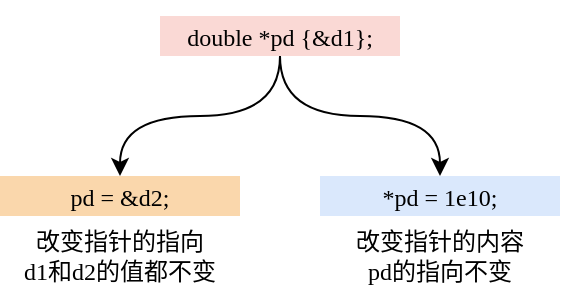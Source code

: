 <mxfile version="22.1.16" type="device">
  <diagram name="Page-1" id="xCV3qbr-aHJIMHQM99jd">
    <mxGraphModel dx="489" dy="336" grid="1" gridSize="10" guides="1" tooltips="1" connect="1" arrows="1" fold="1" page="1" pageScale="1" pageWidth="850" pageHeight="1100" math="0" shadow="0">
      <root>
        <mxCell id="0" />
        <mxCell id="1" parent="0" />
        <mxCell id="pfWEPuTHE0WtEu-Z-9tJ-4" style="edgeStyle=orthogonalEdgeStyle;rounded=0;orthogonalLoop=1;jettySize=auto;html=1;curved=1;" edge="1" parent="1" source="XeMqBI3337VZsXZ9aHH5-29" target="pfWEPuTHE0WtEu-Z-9tJ-1">
          <mxGeometry relative="1" as="geometry" />
        </mxCell>
        <mxCell id="pfWEPuTHE0WtEu-Z-9tJ-5" style="edgeStyle=orthogonalEdgeStyle;rounded=0;orthogonalLoop=1;jettySize=auto;html=1;curved=1;" edge="1" parent="1" source="XeMqBI3337VZsXZ9aHH5-29" target="pfWEPuTHE0WtEu-Z-9tJ-2">
          <mxGeometry relative="1" as="geometry" />
        </mxCell>
        <mxCell id="XeMqBI3337VZsXZ9aHH5-29" value="&lt;p style=&quot;line-height: 100%;&quot;&gt;&lt;font face=&quot;Consolas&quot;&gt;double *pd {&amp;amp;d1};&lt;/font&gt;&lt;/p&gt;" style="rounded=0;whiteSpace=wrap;html=1;strokeColor=none;fillColor=#FAD9D5;align=center;" parent="1" vertex="1">
          <mxGeometry x="280" y="180" width="120" height="20" as="geometry" />
        </mxCell>
        <mxCell id="pfWEPuTHE0WtEu-Z-9tJ-1" value="&lt;p style=&quot;line-height: 100%;&quot;&gt;&lt;font face=&quot;Consolas&quot;&gt;pd = &amp;amp;d2;&lt;/font&gt;&lt;/p&gt;" style="rounded=0;whiteSpace=wrap;html=1;strokeColor=none;fillColor=#fad7ac;align=center;" vertex="1" parent="1">
          <mxGeometry x="200" y="260" width="120" height="20" as="geometry" />
        </mxCell>
        <mxCell id="pfWEPuTHE0WtEu-Z-9tJ-2" value="&lt;p style=&quot;line-height: 100%;&quot;&gt;&lt;font face=&quot;Consolas&quot;&gt;*pd = 1e10;&lt;/font&gt;&lt;/p&gt;" style="rounded=0;whiteSpace=wrap;html=1;strokeColor=none;fillColor=#dae8fc;align=center;" vertex="1" parent="1">
          <mxGeometry x="360" y="260" width="120" height="20" as="geometry" />
        </mxCell>
        <mxCell id="pfWEPuTHE0WtEu-Z-9tJ-6" value="&lt;font face=&quot;consolas&quot;&gt;改变指针的指向&lt;br&gt;d1和d2的值都不变&lt;br&gt;&lt;/font&gt;" style="text;html=1;strokeColor=none;fillColor=none;align=center;verticalAlign=middle;whiteSpace=wrap;rounded=0;" vertex="1" parent="1">
          <mxGeometry x="200" y="280" width="120" height="40" as="geometry" />
        </mxCell>
        <mxCell id="pfWEPuTHE0WtEu-Z-9tJ-8" value="&lt;font face=&quot;consolas&quot;&gt;改变指针的内容&lt;br&gt;pd的指向不变&lt;/font&gt;" style="text;html=1;strokeColor=none;fillColor=none;align=center;verticalAlign=middle;whiteSpace=wrap;rounded=0;" vertex="1" parent="1">
          <mxGeometry x="360" y="280" width="120" height="40" as="geometry" />
        </mxCell>
      </root>
    </mxGraphModel>
  </diagram>
</mxfile>
